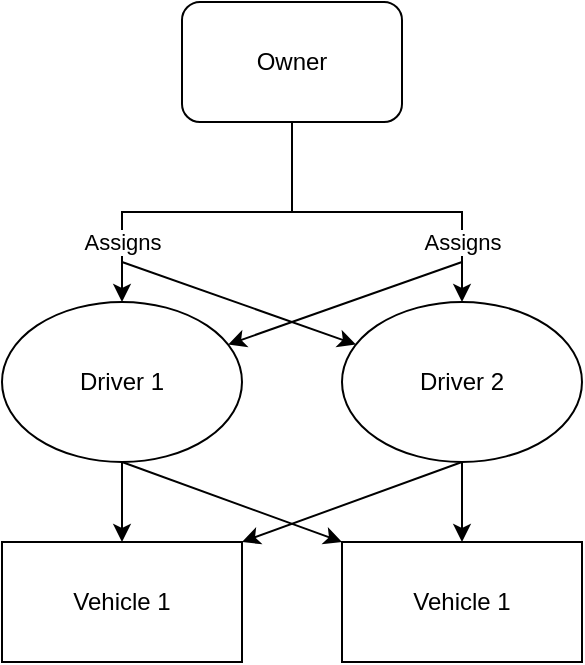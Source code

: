 <mxfile version="15.9.1"><diagram id="5ftSkv_UYAVz7w3KXlRi" name="Page-1"><mxGraphModel dx="1038" dy="511" grid="1" gridSize="10" guides="1" tooltips="1" connect="1" arrows="1" fold="1" page="1" pageScale="1" pageWidth="850" pageHeight="1100" math="0" shadow="0"><root><mxCell id="0"/><mxCell id="1" parent="0"/><mxCell id="bwTeN-wXgigNBomDRQLB-33" style="edgeStyle=orthogonalEdgeStyle;rounded=0;orthogonalLoop=1;jettySize=auto;html=1;exitX=0.5;exitY=1;exitDx=0;exitDy=0;entryX=0.5;entryY=0;entryDx=0;entryDy=0;" edge="1" parent="1" source="bwTeN-wXgigNBomDRQLB-1" target="bwTeN-wXgigNBomDRQLB-5"><mxGeometry relative="1" as="geometry"/></mxCell><mxCell id="bwTeN-wXgigNBomDRQLB-36" value="Assigns" style="edgeLabel;html=1;align=center;verticalAlign=middle;resizable=0;points=[];" vertex="1" connectable="0" parent="bwTeN-wXgigNBomDRQLB-33"><mxGeometry x="0.561" relative="1" as="geometry"><mxPoint y="8" as="offset"/></mxGeometry></mxCell><mxCell id="bwTeN-wXgigNBomDRQLB-35" style="edgeStyle=orthogonalEdgeStyle;rounded=0;orthogonalLoop=1;jettySize=auto;html=1;exitX=0.5;exitY=1;exitDx=0;exitDy=0;entryX=0.5;entryY=0;entryDx=0;entryDy=0;" edge="1" parent="1" source="bwTeN-wXgigNBomDRQLB-1" target="bwTeN-wXgigNBomDRQLB-6"><mxGeometry relative="1" as="geometry"/></mxCell><mxCell id="bwTeN-wXgigNBomDRQLB-37" value="Assigns" style="edgeLabel;html=1;align=center;verticalAlign=middle;resizable=0;points=[];" vertex="1" connectable="0" parent="bwTeN-wXgigNBomDRQLB-35"><mxGeometry x="0.595" y="1" relative="1" as="geometry"><mxPoint x="-1" y="5" as="offset"/></mxGeometry></mxCell><mxCell id="bwTeN-wXgigNBomDRQLB-1" value="Owner" style="rounded=1;whiteSpace=wrap;html=1;" vertex="1" parent="1"><mxGeometry x="110" y="110" width="110" height="60" as="geometry"/></mxCell><mxCell id="bwTeN-wXgigNBomDRQLB-26" value="" style="edgeStyle=orthogonalEdgeStyle;rounded=0;orthogonalLoop=1;jettySize=auto;html=1;" edge="1" parent="1" source="bwTeN-wXgigNBomDRQLB-5" target="bwTeN-wXgigNBomDRQLB-8"><mxGeometry relative="1" as="geometry"/></mxCell><mxCell id="bwTeN-wXgigNBomDRQLB-5" value="Driver 1" style="ellipse;whiteSpace=wrap;html=1;" vertex="1" parent="1"><mxGeometry x="20" y="260" width="120" height="80" as="geometry"/></mxCell><mxCell id="bwTeN-wXgigNBomDRQLB-27" value="" style="edgeStyle=orthogonalEdgeStyle;rounded=0;orthogonalLoop=1;jettySize=auto;html=1;" edge="1" parent="1" source="bwTeN-wXgigNBomDRQLB-6" target="bwTeN-wXgigNBomDRQLB-7"><mxGeometry relative="1" as="geometry"/></mxCell><mxCell id="bwTeN-wXgigNBomDRQLB-6" value="Driver 2" style="ellipse;whiteSpace=wrap;html=1;" vertex="1" parent="1"><mxGeometry x="190" y="260" width="120" height="80" as="geometry"/></mxCell><mxCell id="bwTeN-wXgigNBomDRQLB-7" value="Vehicle 1" style="rounded=0;whiteSpace=wrap;html=1;" vertex="1" parent="1"><mxGeometry x="190" y="380" width="120" height="60" as="geometry"/></mxCell><mxCell id="bwTeN-wXgigNBomDRQLB-8" value="Vehicle 1" style="rounded=0;whiteSpace=wrap;html=1;" vertex="1" parent="1"><mxGeometry x="20" y="380" width="120" height="60" as="geometry"/></mxCell><mxCell id="bwTeN-wXgigNBomDRQLB-24" value="" style="endArrow=classic;html=1;rounded=0;" edge="1" parent="1" target="bwTeN-wXgigNBomDRQLB-6"><mxGeometry width="50" height="50" relative="1" as="geometry"><mxPoint x="80" y="240" as="sourcePoint"/><mxPoint x="450" y="260" as="targetPoint"/></mxGeometry></mxCell><mxCell id="bwTeN-wXgigNBomDRQLB-25" value="" style="endArrow=classic;html=1;rounded=0;" edge="1" parent="1" target="bwTeN-wXgigNBomDRQLB-5"><mxGeometry width="50" height="50" relative="1" as="geometry"><mxPoint x="250" y="240" as="sourcePoint"/><mxPoint x="217.574" y="261.716" as="targetPoint"/></mxGeometry></mxCell><mxCell id="bwTeN-wXgigNBomDRQLB-28" value="" style="endArrow=classic;html=1;rounded=0;exitX=0.5;exitY=1;exitDx=0;exitDy=0;entryX=0;entryY=0;entryDx=0;entryDy=0;" edge="1" parent="1" source="bwTeN-wXgigNBomDRQLB-5" target="bwTeN-wXgigNBomDRQLB-7"><mxGeometry width="50" height="50" relative="1" as="geometry"><mxPoint x="132.426" y="228.284" as="sourcePoint"/><mxPoint x="217.574" y="281.716" as="targetPoint"/></mxGeometry></mxCell><mxCell id="bwTeN-wXgigNBomDRQLB-29" value="" style="endArrow=classic;html=1;rounded=0;exitX=0.5;exitY=1;exitDx=0;exitDy=0;entryX=1;entryY=0;entryDx=0;entryDy=0;" edge="1" parent="1" source="bwTeN-wXgigNBomDRQLB-6" target="bwTeN-wXgigNBomDRQLB-8"><mxGeometry width="50" height="50" relative="1" as="geometry"><mxPoint x="142.426" y="238.284" as="sourcePoint"/><mxPoint x="227.574" y="291.716" as="targetPoint"/></mxGeometry></mxCell></root></mxGraphModel></diagram></mxfile>